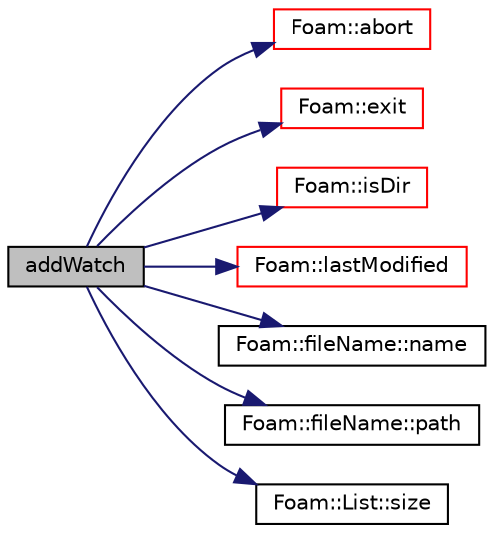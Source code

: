 digraph "addWatch"
{
  bgcolor="transparent";
  edge [fontname="Helvetica",fontsize="10",labelfontname="Helvetica",labelfontsize="10"];
  node [fontname="Helvetica",fontsize="10",shape=record];
  rankdir="LR";
  Node1 [label="addWatch",height=0.2,width=0.4,color="black", fillcolor="grey75", style="filled", fontcolor="black"];
  Node1 -> Node2 [color="midnightblue",fontsize="10",style="solid",fontname="Helvetica"];
  Node2 [label="Foam::abort",height=0.2,width=0.4,color="red",URL="$a10979.html#a447107a607d03e417307c203fa5fb44b"];
  Node1 -> Node3 [color="midnightblue",fontsize="10",style="solid",fontname="Helvetica"];
  Node3 [label="Foam::exit",height=0.2,width=0.4,color="red",URL="$a10979.html#a06ca7250d8e89caf05243ec094843642"];
  Node1 -> Node4 [color="midnightblue",fontsize="10",style="solid",fontname="Helvetica"];
  Node4 [label="Foam::isDir",height=0.2,width=0.4,color="red",URL="$a10979.html#a9c9cf5d33b9c5961f835aefe5d860c5a",tooltip="Does the name exist as a DIRECTORY in the file system? "];
  Node1 -> Node5 [color="midnightblue",fontsize="10",style="solid",fontname="Helvetica"];
  Node5 [label="Foam::lastModified",height=0.2,width=0.4,color="red",URL="$a10979.html#ae3ce32c8e6381f13167edb8261cf62a8",tooltip="Return time of last file modification. "];
  Node1 -> Node6 [color="midnightblue",fontsize="10",style="solid",fontname="Helvetica"];
  Node6 [label="Foam::fileName::name",height=0.2,width=0.4,color="black",URL="$a00790.html#a998485fa6e866c6158d991d4cfd4e384",tooltip="Return file name (part beyond last /) "];
  Node1 -> Node7 [color="midnightblue",fontsize="10",style="solid",fontname="Helvetica"];
  Node7 [label="Foam::fileName::path",height=0.2,width=0.4,color="black",URL="$a00790.html#a64f21303d7e52f52cda7be219af9ef54",tooltip="Return directory path name (part before last /) "];
  Node1 -> Node8 [color="midnightblue",fontsize="10",style="solid",fontname="Helvetica"];
  Node8 [label="Foam::List::size",height=0.2,width=0.4,color="black",URL="$a01390.html#a8a5f6fa29bd4b500caf186f60245b384",tooltip="Override size to be inconsistent with allocated storage. "];
}
